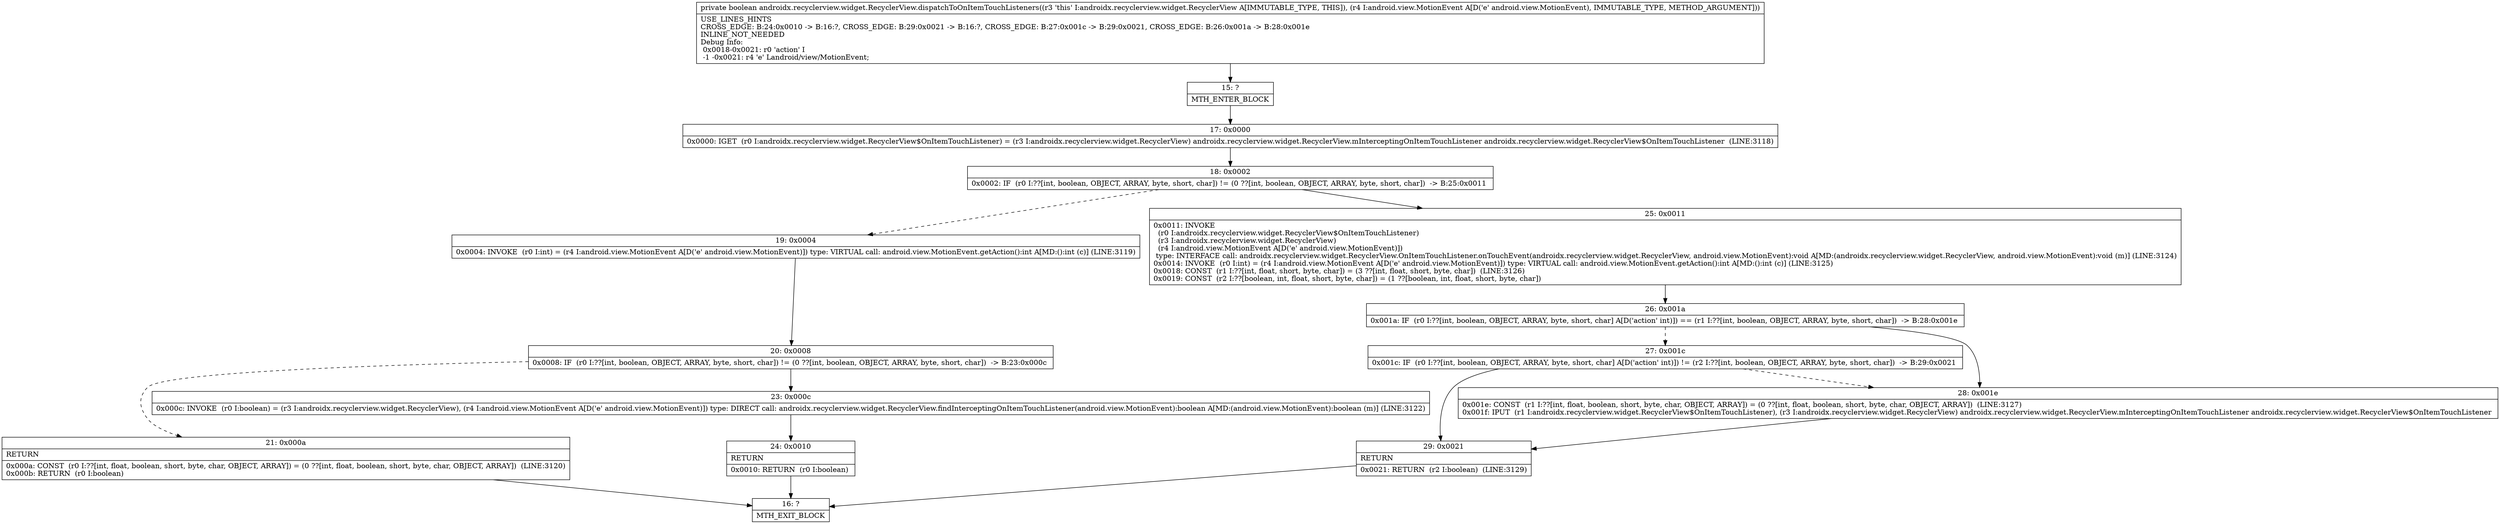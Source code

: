 digraph "CFG forandroidx.recyclerview.widget.RecyclerView.dispatchToOnItemTouchListeners(Landroid\/view\/MotionEvent;)Z" {
Node_15 [shape=record,label="{15\:\ ?|MTH_ENTER_BLOCK\l}"];
Node_17 [shape=record,label="{17\:\ 0x0000|0x0000: IGET  (r0 I:androidx.recyclerview.widget.RecyclerView$OnItemTouchListener) = (r3 I:androidx.recyclerview.widget.RecyclerView) androidx.recyclerview.widget.RecyclerView.mInterceptingOnItemTouchListener androidx.recyclerview.widget.RecyclerView$OnItemTouchListener  (LINE:3118)\l}"];
Node_18 [shape=record,label="{18\:\ 0x0002|0x0002: IF  (r0 I:??[int, boolean, OBJECT, ARRAY, byte, short, char]) != (0 ??[int, boolean, OBJECT, ARRAY, byte, short, char])  \-\> B:25:0x0011 \l}"];
Node_19 [shape=record,label="{19\:\ 0x0004|0x0004: INVOKE  (r0 I:int) = (r4 I:android.view.MotionEvent A[D('e' android.view.MotionEvent)]) type: VIRTUAL call: android.view.MotionEvent.getAction():int A[MD:():int (c)] (LINE:3119)\l}"];
Node_20 [shape=record,label="{20\:\ 0x0008|0x0008: IF  (r0 I:??[int, boolean, OBJECT, ARRAY, byte, short, char]) != (0 ??[int, boolean, OBJECT, ARRAY, byte, short, char])  \-\> B:23:0x000c \l}"];
Node_21 [shape=record,label="{21\:\ 0x000a|RETURN\l|0x000a: CONST  (r0 I:??[int, float, boolean, short, byte, char, OBJECT, ARRAY]) = (0 ??[int, float, boolean, short, byte, char, OBJECT, ARRAY])  (LINE:3120)\l0x000b: RETURN  (r0 I:boolean) \l}"];
Node_16 [shape=record,label="{16\:\ ?|MTH_EXIT_BLOCK\l}"];
Node_23 [shape=record,label="{23\:\ 0x000c|0x000c: INVOKE  (r0 I:boolean) = (r3 I:androidx.recyclerview.widget.RecyclerView), (r4 I:android.view.MotionEvent A[D('e' android.view.MotionEvent)]) type: DIRECT call: androidx.recyclerview.widget.RecyclerView.findInterceptingOnItemTouchListener(android.view.MotionEvent):boolean A[MD:(android.view.MotionEvent):boolean (m)] (LINE:3122)\l}"];
Node_24 [shape=record,label="{24\:\ 0x0010|RETURN\l|0x0010: RETURN  (r0 I:boolean) \l}"];
Node_25 [shape=record,label="{25\:\ 0x0011|0x0011: INVOKE  \l  (r0 I:androidx.recyclerview.widget.RecyclerView$OnItemTouchListener)\l  (r3 I:androidx.recyclerview.widget.RecyclerView)\l  (r4 I:android.view.MotionEvent A[D('e' android.view.MotionEvent)])\l type: INTERFACE call: androidx.recyclerview.widget.RecyclerView.OnItemTouchListener.onTouchEvent(androidx.recyclerview.widget.RecyclerView, android.view.MotionEvent):void A[MD:(androidx.recyclerview.widget.RecyclerView, android.view.MotionEvent):void (m)] (LINE:3124)\l0x0014: INVOKE  (r0 I:int) = (r4 I:android.view.MotionEvent A[D('e' android.view.MotionEvent)]) type: VIRTUAL call: android.view.MotionEvent.getAction():int A[MD:():int (c)] (LINE:3125)\l0x0018: CONST  (r1 I:??[int, float, short, byte, char]) = (3 ??[int, float, short, byte, char])  (LINE:3126)\l0x0019: CONST  (r2 I:??[boolean, int, float, short, byte, char]) = (1 ??[boolean, int, float, short, byte, char]) \l}"];
Node_26 [shape=record,label="{26\:\ 0x001a|0x001a: IF  (r0 I:??[int, boolean, OBJECT, ARRAY, byte, short, char] A[D('action' int)]) == (r1 I:??[int, boolean, OBJECT, ARRAY, byte, short, char])  \-\> B:28:0x001e \l}"];
Node_27 [shape=record,label="{27\:\ 0x001c|0x001c: IF  (r0 I:??[int, boolean, OBJECT, ARRAY, byte, short, char] A[D('action' int)]) != (r2 I:??[int, boolean, OBJECT, ARRAY, byte, short, char])  \-\> B:29:0x0021 \l}"];
Node_29 [shape=record,label="{29\:\ 0x0021|RETURN\l|0x0021: RETURN  (r2 I:boolean)  (LINE:3129)\l}"];
Node_28 [shape=record,label="{28\:\ 0x001e|0x001e: CONST  (r1 I:??[int, float, boolean, short, byte, char, OBJECT, ARRAY]) = (0 ??[int, float, boolean, short, byte, char, OBJECT, ARRAY])  (LINE:3127)\l0x001f: IPUT  (r1 I:androidx.recyclerview.widget.RecyclerView$OnItemTouchListener), (r3 I:androidx.recyclerview.widget.RecyclerView) androidx.recyclerview.widget.RecyclerView.mInterceptingOnItemTouchListener androidx.recyclerview.widget.RecyclerView$OnItemTouchListener \l}"];
MethodNode[shape=record,label="{private boolean androidx.recyclerview.widget.RecyclerView.dispatchToOnItemTouchListeners((r3 'this' I:androidx.recyclerview.widget.RecyclerView A[IMMUTABLE_TYPE, THIS]), (r4 I:android.view.MotionEvent A[D('e' android.view.MotionEvent), IMMUTABLE_TYPE, METHOD_ARGUMENT]))  | USE_LINES_HINTS\lCROSS_EDGE: B:24:0x0010 \-\> B:16:?, CROSS_EDGE: B:29:0x0021 \-\> B:16:?, CROSS_EDGE: B:27:0x001c \-\> B:29:0x0021, CROSS_EDGE: B:26:0x001a \-\> B:28:0x001e\lINLINE_NOT_NEEDED\lDebug Info:\l  0x0018\-0x0021: r0 'action' I\l  \-1 \-0x0021: r4 'e' Landroid\/view\/MotionEvent;\l}"];
MethodNode -> Node_15;Node_15 -> Node_17;
Node_17 -> Node_18;
Node_18 -> Node_19[style=dashed];
Node_18 -> Node_25;
Node_19 -> Node_20;
Node_20 -> Node_21[style=dashed];
Node_20 -> Node_23;
Node_21 -> Node_16;
Node_23 -> Node_24;
Node_24 -> Node_16;
Node_25 -> Node_26;
Node_26 -> Node_27[style=dashed];
Node_26 -> Node_28;
Node_27 -> Node_28[style=dashed];
Node_27 -> Node_29;
Node_29 -> Node_16;
Node_28 -> Node_29;
}


